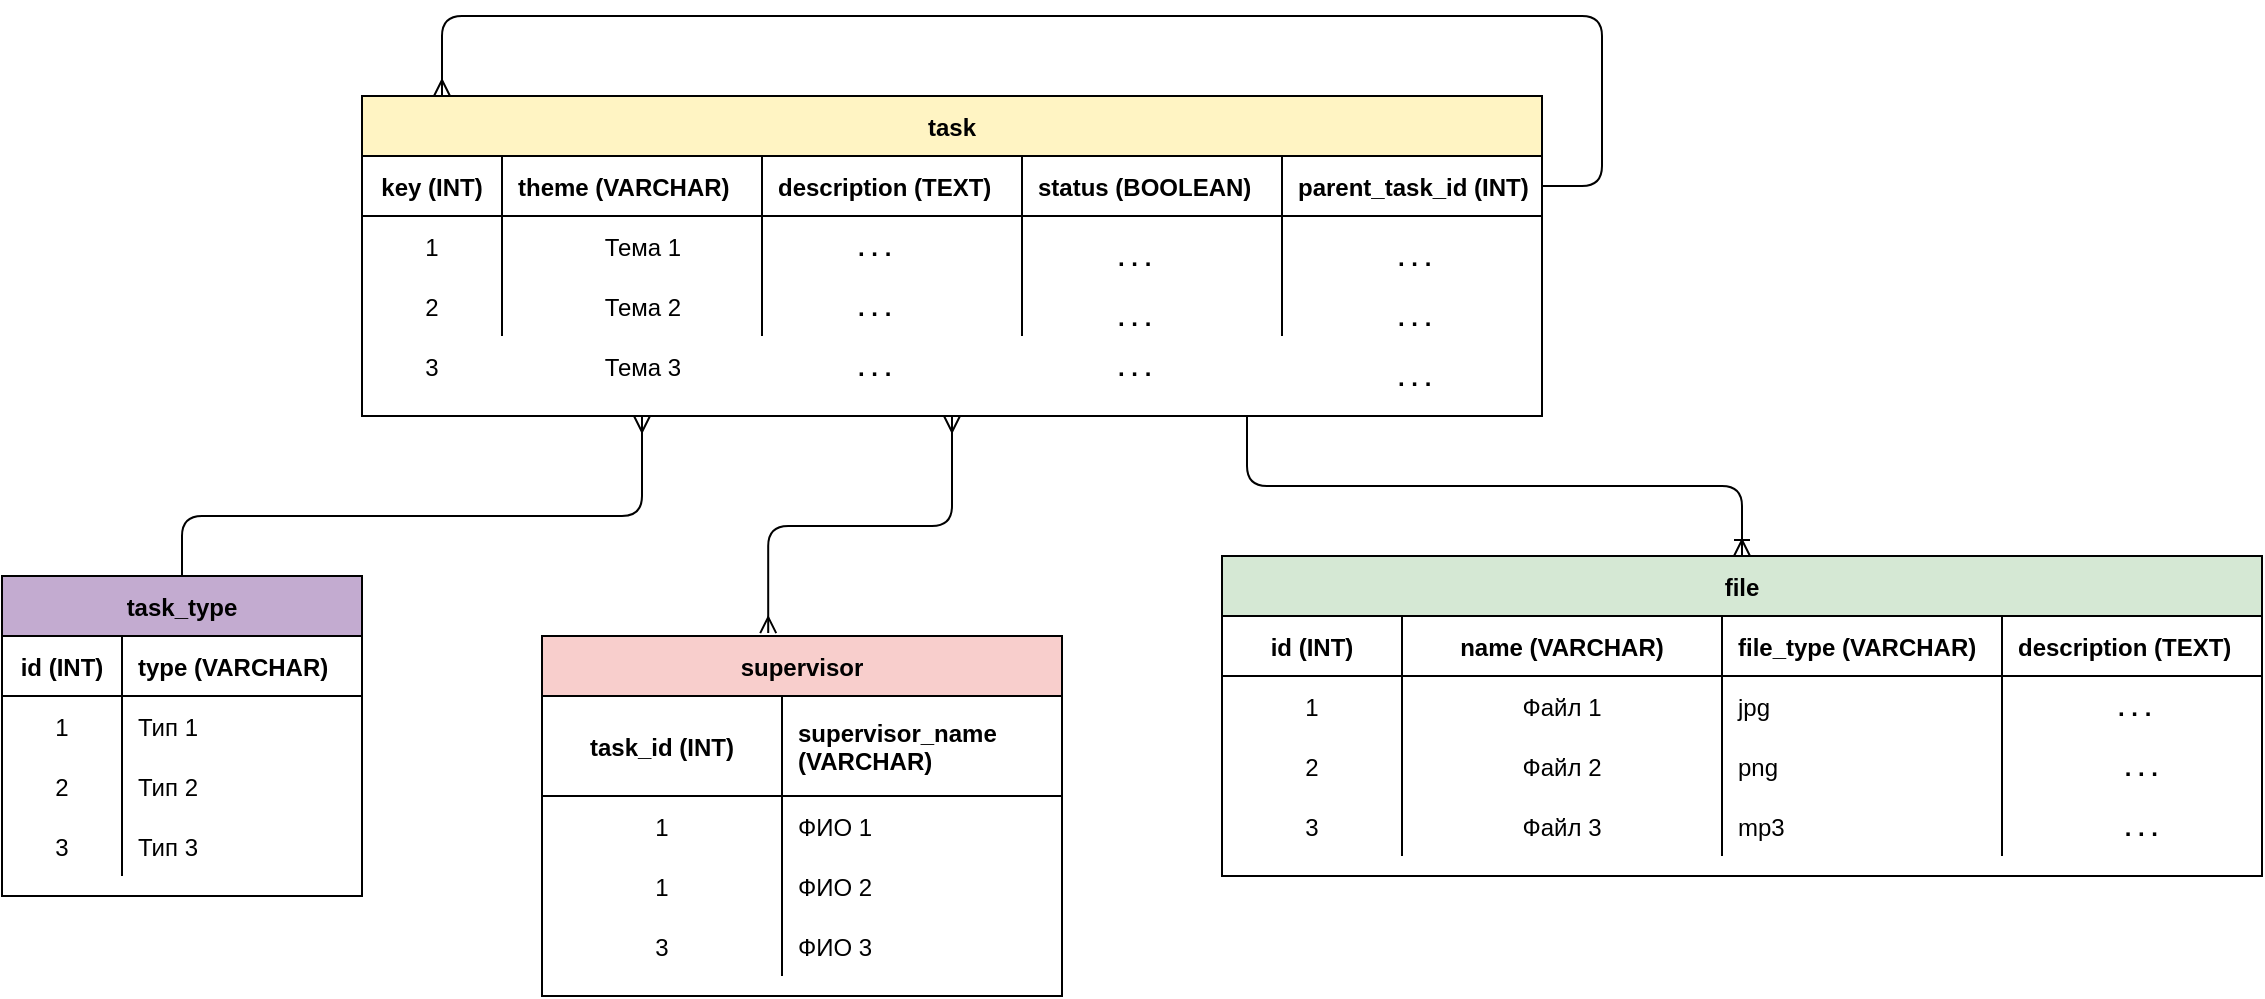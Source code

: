 <mxfile version="13.9.9" type="github">
  <diagram id="R2lEEEUBdFMjLlhIrx00" name="Page-1">
    <mxGraphModel dx="2087" dy="643" grid="1" gridSize="10" guides="1" tooltips="1" connect="1" arrows="1" fold="1" page="1" pageScale="1" pageWidth="850" pageHeight="1100" math="0" shadow="0" extFonts="Permanent Marker^https://fonts.googleapis.com/css?family=Permanent+Marker">
      <root>
        <mxCell id="0" />
        <mxCell id="1" parent="0" />
        <mxCell id="0mPExgUCbpFErJT6cLCA-1" value="task" style="shape=table;startSize=30;container=1;collapsible=1;childLayout=tableLayout;fixedRows=1;rowLines=0;fontStyle=1;align=center;resizeLast=1;fillColor=#FFF4C3;" parent="1" vertex="1">
          <mxGeometry x="-490" y="260" width="590" height="160" as="geometry" />
        </mxCell>
        <mxCell id="0mPExgUCbpFErJT6cLCA-2" value="" style="shape=partialRectangle;collapsible=0;dropTarget=0;pointerEvents=0;fillColor=none;top=0;left=0;bottom=1;right=0;points=[[0,0.5],[1,0.5]];portConstraint=eastwest;" parent="0mPExgUCbpFErJT6cLCA-1" vertex="1">
          <mxGeometry y="30" width="590" height="30" as="geometry" />
        </mxCell>
        <mxCell id="0mPExgUCbpFErJT6cLCA-3" value="key (INT)" style="shape=partialRectangle;connectable=0;fillColor=none;top=0;left=0;bottom=0;right=0;fontStyle=1;overflow=hidden;" parent="0mPExgUCbpFErJT6cLCA-2" vertex="1">
          <mxGeometry width="70" height="30" as="geometry" />
        </mxCell>
        <mxCell id="0mPExgUCbpFErJT6cLCA-4" value="theme (VARCHAR)" style="shape=partialRectangle;connectable=0;fillColor=none;top=0;left=0;bottom=0;right=0;align=left;spacingLeft=6;fontStyle=1;overflow=hidden;" parent="0mPExgUCbpFErJT6cLCA-2" vertex="1">
          <mxGeometry x="70" width="130" height="30" as="geometry" />
        </mxCell>
        <mxCell id="0mPExgUCbpFErJT6cLCA-29" value="description (TEXT)" style="shape=partialRectangle;connectable=0;fillColor=none;top=0;left=0;bottom=0;right=0;align=left;spacingLeft=6;fontStyle=1;overflow=hidden;" parent="0mPExgUCbpFErJT6cLCA-2" vertex="1">
          <mxGeometry x="200" width="130" height="30" as="geometry" />
        </mxCell>
        <mxCell id="0mPExgUCbpFErJT6cLCA-33" value="status (BOOLEAN)" style="shape=partialRectangle;connectable=0;fillColor=none;top=0;left=0;bottom=0;right=0;align=left;spacingLeft=6;fontStyle=1;overflow=hidden;" parent="0mPExgUCbpFErJT6cLCA-2" vertex="1">
          <mxGeometry x="330" width="130" height="30" as="geometry" />
        </mxCell>
        <mxCell id="XjBScIZcEVwvJFe-tU_Z-29" value="parent_task_id (INT)" style="shape=partialRectangle;connectable=0;fillColor=none;top=0;left=0;bottom=0;right=0;align=left;spacingLeft=6;fontStyle=1;overflow=hidden;" vertex="1" parent="0mPExgUCbpFErJT6cLCA-2">
          <mxGeometry x="460" width="130" height="30" as="geometry" />
        </mxCell>
        <mxCell id="0mPExgUCbpFErJT6cLCA-5" value="" style="shape=partialRectangle;collapsible=0;dropTarget=0;pointerEvents=0;fillColor=none;top=0;left=0;bottom=0;right=0;points=[[0,0.5],[1,0.5]];portConstraint=eastwest;" parent="0mPExgUCbpFErJT6cLCA-1" vertex="1">
          <mxGeometry y="60" width="590" height="30" as="geometry" />
        </mxCell>
        <mxCell id="0mPExgUCbpFErJT6cLCA-6" value="1" style="shape=partialRectangle;connectable=0;fillColor=none;top=0;left=0;bottom=0;right=0;editable=1;overflow=hidden;" parent="0mPExgUCbpFErJT6cLCA-5" vertex="1">
          <mxGeometry width="70" height="30" as="geometry" />
        </mxCell>
        <mxCell id="0mPExgUCbpFErJT6cLCA-7" value="             Тема 1" style="shape=partialRectangle;connectable=0;fillColor=none;top=0;left=0;bottom=0;right=0;align=left;spacingLeft=6;overflow=hidden;" parent="0mPExgUCbpFErJT6cLCA-5" vertex="1">
          <mxGeometry x="70" width="130" height="30" as="geometry" />
        </mxCell>
        <mxCell id="0mPExgUCbpFErJT6cLCA-30" style="shape=partialRectangle;connectable=0;fillColor=none;top=0;left=0;bottom=0;right=0;align=left;spacingLeft=6;overflow=hidden;" parent="0mPExgUCbpFErJT6cLCA-5" vertex="1">
          <mxGeometry x="200" width="130" height="30" as="geometry" />
        </mxCell>
        <mxCell id="0mPExgUCbpFErJT6cLCA-34" style="shape=partialRectangle;connectable=0;fillColor=none;top=0;left=0;bottom=0;right=0;align=left;spacingLeft=6;overflow=hidden;" parent="0mPExgUCbpFErJT6cLCA-5" vertex="1">
          <mxGeometry x="330" width="130" height="30" as="geometry" />
        </mxCell>
        <mxCell id="XjBScIZcEVwvJFe-tU_Z-30" style="shape=partialRectangle;connectable=0;fillColor=none;top=0;left=0;bottom=0;right=0;align=left;spacingLeft=6;overflow=hidden;" vertex="1" parent="0mPExgUCbpFErJT6cLCA-5">
          <mxGeometry x="460" width="130" height="30" as="geometry" />
        </mxCell>
        <mxCell id="0mPExgUCbpFErJT6cLCA-11" value="" style="shape=partialRectangle;collapsible=0;dropTarget=0;pointerEvents=0;fillColor=none;top=0;left=0;bottom=0;right=0;points=[[0,0.5],[1,0.5]];portConstraint=eastwest;" parent="0mPExgUCbpFErJT6cLCA-1" vertex="1">
          <mxGeometry y="90" width="590" height="30" as="geometry" />
        </mxCell>
        <mxCell id="0mPExgUCbpFErJT6cLCA-12" value="2" style="shape=partialRectangle;connectable=0;fillColor=none;top=0;left=0;bottom=0;right=0;editable=1;overflow=hidden;" parent="0mPExgUCbpFErJT6cLCA-11" vertex="1">
          <mxGeometry width="70" height="30" as="geometry" />
        </mxCell>
        <mxCell id="0mPExgUCbpFErJT6cLCA-13" value="             Тема 2" style="shape=partialRectangle;connectable=0;fillColor=none;top=0;left=0;bottom=0;right=0;align=left;spacingLeft=6;overflow=hidden;" parent="0mPExgUCbpFErJT6cLCA-11" vertex="1">
          <mxGeometry x="70" width="130" height="30" as="geometry" />
        </mxCell>
        <mxCell id="0mPExgUCbpFErJT6cLCA-32" style="shape=partialRectangle;connectable=0;fillColor=none;top=0;left=0;bottom=0;right=0;align=left;spacingLeft=6;overflow=hidden;" parent="0mPExgUCbpFErJT6cLCA-11" vertex="1">
          <mxGeometry x="200" width="130" height="30" as="geometry" />
        </mxCell>
        <mxCell id="0mPExgUCbpFErJT6cLCA-36" style="shape=partialRectangle;connectable=0;fillColor=none;top=0;left=0;bottom=0;right=0;align=left;spacingLeft=6;overflow=hidden;" parent="0mPExgUCbpFErJT6cLCA-11" vertex="1">
          <mxGeometry x="330" width="130" height="30" as="geometry" />
        </mxCell>
        <mxCell id="XjBScIZcEVwvJFe-tU_Z-31" style="shape=partialRectangle;connectable=0;fillColor=none;top=0;left=0;bottom=0;right=0;align=left;spacingLeft=6;overflow=hidden;" vertex="1" parent="0mPExgUCbpFErJT6cLCA-11">
          <mxGeometry x="460" width="130" height="30" as="geometry" />
        </mxCell>
        <mxCell id="XjBScIZcEVwvJFe-tU_Z-32" value="" style="edgeStyle=orthogonalEdgeStyle;fontSize=12;html=1;endArrow=ERmany;exitX=1;exitY=0.5;exitDx=0;exitDy=0;" edge="1" parent="0mPExgUCbpFErJT6cLCA-1" source="0mPExgUCbpFErJT6cLCA-2" target="0mPExgUCbpFErJT6cLCA-1">
          <mxGeometry width="100" height="100" relative="1" as="geometry">
            <mxPoint x="240" y="210" as="sourcePoint" />
            <mxPoint x="350" as="targetPoint" />
            <Array as="points">
              <mxPoint x="620" y="45" />
              <mxPoint x="620" y="-40" />
              <mxPoint x="40" y="-40" />
            </Array>
          </mxGeometry>
        </mxCell>
        <mxCell id="0mPExgUCbpFErJT6cLCA-51" value="   3" style="shape=partialRectangle;connectable=0;fillColor=none;top=0;left=0;bottom=0;right=0;editable=1;overflow=hidden;" parent="1" vertex="1">
          <mxGeometry x="-480" y="380" width="40" height="30" as="geometry" />
        </mxCell>
        <mxCell id="0mPExgUCbpFErJT6cLCA-52" value="             Тема 3" style="shape=partialRectangle;connectable=0;fillColor=none;top=0;left=0;bottom=0;right=0;align=left;spacingLeft=6;overflow=hidden;" parent="1" vertex="1">
          <mxGeometry x="-420" y="380" width="90" height="30" as="geometry" />
        </mxCell>
        <mxCell id="0mPExgUCbpFErJT6cLCA-53" value="file" style="shape=table;startSize=30;container=1;collapsible=1;childLayout=tableLayout;fixedRows=1;rowLines=0;fontStyle=1;align=center;resizeLast=1;fillColor=#D5E8D4;" parent="1" vertex="1">
          <mxGeometry x="-60" y="490" width="520" height="160" as="geometry" />
        </mxCell>
        <mxCell id="0mPExgUCbpFErJT6cLCA-54" value="" style="shape=partialRectangle;collapsible=0;dropTarget=0;pointerEvents=0;fillColor=none;top=0;left=0;bottom=1;right=0;points=[[0,0.5],[1,0.5]];portConstraint=eastwest;" parent="0mPExgUCbpFErJT6cLCA-53" vertex="1">
          <mxGeometry y="30" width="520" height="30" as="geometry" />
        </mxCell>
        <mxCell id="XjBScIZcEVwvJFe-tU_Z-1" value="id (INT)" style="shape=partialRectangle;connectable=0;fillColor=none;top=0;left=0;bottom=0;right=0;fontStyle=1;overflow=hidden;" vertex="1" parent="0mPExgUCbpFErJT6cLCA-54">
          <mxGeometry width="90" height="30" as="geometry" />
        </mxCell>
        <mxCell id="0mPExgUCbpFErJT6cLCA-55" value="name (VARCHAR)" style="shape=partialRectangle;connectable=0;fillColor=none;top=0;left=0;bottom=0;right=0;fontStyle=1;overflow=hidden;" parent="0mPExgUCbpFErJT6cLCA-54" vertex="1">
          <mxGeometry x="90" width="160" height="30" as="geometry" />
        </mxCell>
        <mxCell id="0mPExgUCbpFErJT6cLCA-56" value="file_type (VARCHAR)" style="shape=partialRectangle;connectable=0;fillColor=none;top=0;left=0;bottom=0;right=0;align=left;spacingLeft=6;fontStyle=1;overflow=hidden;" parent="0mPExgUCbpFErJT6cLCA-54" vertex="1">
          <mxGeometry x="250" width="140" height="30" as="geometry" />
        </mxCell>
        <mxCell id="0mPExgUCbpFErJT6cLCA-66" value="description (TEXT)" style="shape=partialRectangle;connectable=0;fillColor=none;top=0;left=0;bottom=0;right=0;align=left;spacingLeft=6;fontStyle=1;overflow=hidden;" parent="0mPExgUCbpFErJT6cLCA-54" vertex="1">
          <mxGeometry x="390" width="130" height="30" as="geometry" />
        </mxCell>
        <mxCell id="0mPExgUCbpFErJT6cLCA-57" value="" style="shape=partialRectangle;collapsible=0;dropTarget=0;pointerEvents=0;fillColor=none;top=0;left=0;bottom=0;right=0;points=[[0,0.5],[1,0.5]];portConstraint=eastwest;" parent="0mPExgUCbpFErJT6cLCA-53" vertex="1">
          <mxGeometry y="60" width="520" height="30" as="geometry" />
        </mxCell>
        <mxCell id="XjBScIZcEVwvJFe-tU_Z-2" value="1" style="shape=partialRectangle;connectable=0;fillColor=none;top=0;left=0;bottom=0;right=0;editable=1;overflow=hidden;" vertex="1" parent="0mPExgUCbpFErJT6cLCA-57">
          <mxGeometry width="90" height="30" as="geometry" />
        </mxCell>
        <mxCell id="0mPExgUCbpFErJT6cLCA-58" value="Файл 1" style="shape=partialRectangle;connectable=0;fillColor=none;top=0;left=0;bottom=0;right=0;editable=1;overflow=hidden;" parent="0mPExgUCbpFErJT6cLCA-57" vertex="1">
          <mxGeometry x="90" width="160" height="30" as="geometry" />
        </mxCell>
        <mxCell id="0mPExgUCbpFErJT6cLCA-59" value="jpg" style="shape=partialRectangle;connectable=0;fillColor=none;top=0;left=0;bottom=0;right=0;align=left;spacingLeft=6;overflow=hidden;" parent="0mPExgUCbpFErJT6cLCA-57" vertex="1">
          <mxGeometry x="250" width="140" height="30" as="geometry" />
        </mxCell>
        <mxCell id="0mPExgUCbpFErJT6cLCA-67" value="               . . . " style="shape=partialRectangle;connectable=0;fillColor=none;top=0;left=0;bottom=0;right=0;align=left;spacingLeft=6;overflow=hidden;fontStyle=1" parent="0mPExgUCbpFErJT6cLCA-57" vertex="1">
          <mxGeometry x="390" width="130" height="30" as="geometry" />
        </mxCell>
        <mxCell id="0mPExgUCbpFErJT6cLCA-60" value="" style="shape=partialRectangle;collapsible=0;dropTarget=0;pointerEvents=0;fillColor=none;top=0;left=0;bottom=0;right=0;points=[[0,0.5],[1,0.5]];portConstraint=eastwest;" parent="0mPExgUCbpFErJT6cLCA-53" vertex="1">
          <mxGeometry y="90" width="520" height="30" as="geometry" />
        </mxCell>
        <mxCell id="XjBScIZcEVwvJFe-tU_Z-3" value="2" style="shape=partialRectangle;connectable=0;fillColor=none;top=0;left=0;bottom=0;right=0;editable=1;overflow=hidden;" vertex="1" parent="0mPExgUCbpFErJT6cLCA-60">
          <mxGeometry width="90" height="30" as="geometry" />
        </mxCell>
        <mxCell id="0mPExgUCbpFErJT6cLCA-61" value="Файл 2" style="shape=partialRectangle;connectable=0;fillColor=none;top=0;left=0;bottom=0;right=0;editable=1;overflow=hidden;" parent="0mPExgUCbpFErJT6cLCA-60" vertex="1">
          <mxGeometry x="90" width="160" height="30" as="geometry" />
        </mxCell>
        <mxCell id="0mPExgUCbpFErJT6cLCA-62" value="png" style="shape=partialRectangle;connectable=0;fillColor=none;top=0;left=0;bottom=0;right=0;align=left;spacingLeft=6;overflow=hidden;" parent="0mPExgUCbpFErJT6cLCA-60" vertex="1">
          <mxGeometry x="250" width="140" height="30" as="geometry" />
        </mxCell>
        <mxCell id="0mPExgUCbpFErJT6cLCA-68" style="shape=partialRectangle;connectable=0;fillColor=none;top=0;left=0;bottom=0;right=0;align=left;spacingLeft=6;overflow=hidden;" parent="0mPExgUCbpFErJT6cLCA-60" vertex="1">
          <mxGeometry x="390" width="130" height="30" as="geometry" />
        </mxCell>
        <mxCell id="0mPExgUCbpFErJT6cLCA-63" value="" style="shape=partialRectangle;collapsible=0;dropTarget=0;pointerEvents=0;fillColor=none;top=0;left=0;bottom=0;right=0;points=[[0,0.5],[1,0.5]];portConstraint=eastwest;" parent="0mPExgUCbpFErJT6cLCA-53" vertex="1">
          <mxGeometry y="120" width="520" height="30" as="geometry" />
        </mxCell>
        <mxCell id="XjBScIZcEVwvJFe-tU_Z-4" value="3" style="shape=partialRectangle;connectable=0;fillColor=none;top=0;left=0;bottom=0;right=0;editable=1;overflow=hidden;" vertex="1" parent="0mPExgUCbpFErJT6cLCA-63">
          <mxGeometry width="90" height="30" as="geometry" />
        </mxCell>
        <mxCell id="0mPExgUCbpFErJT6cLCA-64" value="Файл 3" style="shape=partialRectangle;connectable=0;fillColor=none;top=0;left=0;bottom=0;right=0;editable=1;overflow=hidden;" parent="0mPExgUCbpFErJT6cLCA-63" vertex="1">
          <mxGeometry x="90" width="160" height="30" as="geometry" />
        </mxCell>
        <mxCell id="0mPExgUCbpFErJT6cLCA-65" value="mp3" style="shape=partialRectangle;connectable=0;fillColor=none;top=0;left=0;bottom=0;right=0;align=left;spacingLeft=6;overflow=hidden;" parent="0mPExgUCbpFErJT6cLCA-63" vertex="1">
          <mxGeometry x="250" width="140" height="30" as="geometry" />
        </mxCell>
        <mxCell id="0mPExgUCbpFErJT6cLCA-69" style="shape=partialRectangle;connectable=0;fillColor=none;top=0;left=0;bottom=0;right=0;align=left;spacingLeft=6;overflow=hidden;" parent="0mPExgUCbpFErJT6cLCA-63" vertex="1">
          <mxGeometry x="390" width="130" height="30" as="geometry" />
        </mxCell>
        <mxCell id="0mPExgUCbpFErJT6cLCA-70" value="supervisor" style="shape=table;startSize=30;container=1;collapsible=1;childLayout=tableLayout;fixedRows=1;rowLines=0;fontStyle=1;align=center;resizeLast=1;fillColor=#F8CECC;" parent="1" vertex="1">
          <mxGeometry x="-400" y="530" width="260" height="180" as="geometry" />
        </mxCell>
        <mxCell id="0mPExgUCbpFErJT6cLCA-71" value="" style="shape=partialRectangle;collapsible=0;dropTarget=0;pointerEvents=0;fillColor=none;top=0;left=0;bottom=1;right=0;points=[[0,0.5],[1,0.5]];portConstraint=eastwest;" parent="0mPExgUCbpFErJT6cLCA-70" vertex="1">
          <mxGeometry y="30" width="260" height="50" as="geometry" />
        </mxCell>
        <mxCell id="0mPExgUCbpFErJT6cLCA-72" value="task_id (INT)" style="shape=partialRectangle;connectable=0;fillColor=none;top=0;left=0;bottom=0;right=0;fontStyle=1;overflow=hidden;" parent="0mPExgUCbpFErJT6cLCA-71" vertex="1">
          <mxGeometry width="120" height="50" as="geometry" />
        </mxCell>
        <mxCell id="0mPExgUCbpFErJT6cLCA-73" value="supervisor_name&#xa;(VARCHAR)" style="shape=partialRectangle;connectable=0;fillColor=none;top=0;left=0;bottom=0;right=0;align=left;spacingLeft=6;fontStyle=1;overflow=hidden;" parent="0mPExgUCbpFErJT6cLCA-71" vertex="1">
          <mxGeometry x="120" width="140" height="50" as="geometry" />
        </mxCell>
        <mxCell id="0mPExgUCbpFErJT6cLCA-74" value="" style="shape=partialRectangle;collapsible=0;dropTarget=0;pointerEvents=0;fillColor=none;top=0;left=0;bottom=0;right=0;points=[[0,0.5],[1,0.5]];portConstraint=eastwest;" parent="0mPExgUCbpFErJT6cLCA-70" vertex="1">
          <mxGeometry y="80" width="260" height="30" as="geometry" />
        </mxCell>
        <mxCell id="0mPExgUCbpFErJT6cLCA-75" value="1" style="shape=partialRectangle;connectable=0;fillColor=none;top=0;left=0;bottom=0;right=0;editable=1;overflow=hidden;" parent="0mPExgUCbpFErJT6cLCA-74" vertex="1">
          <mxGeometry width="120" height="30" as="geometry" />
        </mxCell>
        <mxCell id="0mPExgUCbpFErJT6cLCA-76" value="ФИО 1" style="shape=partialRectangle;connectable=0;fillColor=none;top=0;left=0;bottom=0;right=0;align=left;spacingLeft=6;overflow=hidden;" parent="0mPExgUCbpFErJT6cLCA-74" vertex="1">
          <mxGeometry x="120" width="140" height="30" as="geometry" />
        </mxCell>
        <mxCell id="0mPExgUCbpFErJT6cLCA-77" value="" style="shape=partialRectangle;collapsible=0;dropTarget=0;pointerEvents=0;fillColor=none;top=0;left=0;bottom=0;right=0;points=[[0,0.5],[1,0.5]];portConstraint=eastwest;" parent="0mPExgUCbpFErJT6cLCA-70" vertex="1">
          <mxGeometry y="110" width="260" height="30" as="geometry" />
        </mxCell>
        <mxCell id="0mPExgUCbpFErJT6cLCA-78" value="1" style="shape=partialRectangle;connectable=0;fillColor=none;top=0;left=0;bottom=0;right=0;editable=1;overflow=hidden;" parent="0mPExgUCbpFErJT6cLCA-77" vertex="1">
          <mxGeometry width="120" height="30" as="geometry" />
        </mxCell>
        <mxCell id="0mPExgUCbpFErJT6cLCA-79" value="ФИО 2" style="shape=partialRectangle;connectable=0;fillColor=none;top=0;left=0;bottom=0;right=0;align=left;spacingLeft=6;overflow=hidden;" parent="0mPExgUCbpFErJT6cLCA-77" vertex="1">
          <mxGeometry x="120" width="140" height="30" as="geometry" />
        </mxCell>
        <mxCell id="0mPExgUCbpFErJT6cLCA-80" value="" style="shape=partialRectangle;collapsible=0;dropTarget=0;pointerEvents=0;fillColor=none;top=0;left=0;bottom=0;right=0;points=[[0,0.5],[1,0.5]];portConstraint=eastwest;" parent="0mPExgUCbpFErJT6cLCA-70" vertex="1">
          <mxGeometry y="140" width="260" height="30" as="geometry" />
        </mxCell>
        <mxCell id="0mPExgUCbpFErJT6cLCA-81" value="3" style="shape=partialRectangle;connectable=0;fillColor=none;top=0;left=0;bottom=0;right=0;editable=1;overflow=hidden;" parent="0mPExgUCbpFErJT6cLCA-80" vertex="1">
          <mxGeometry width="120" height="30" as="geometry" />
        </mxCell>
        <mxCell id="0mPExgUCbpFErJT6cLCA-82" value="ФИО 3" style="shape=partialRectangle;connectable=0;fillColor=none;top=0;left=0;bottom=0;right=0;align=left;spacingLeft=6;overflow=hidden;" parent="0mPExgUCbpFErJT6cLCA-80" vertex="1">
          <mxGeometry x="120" width="140" height="30" as="geometry" />
        </mxCell>
        <mxCell id="0mPExgUCbpFErJT6cLCA-83" value="" style="fontSize=12;html=1;endArrow=ERoneToMany;entryX=0.5;entryY=0;entryDx=0;entryDy=0;edgeStyle=elbowEdgeStyle;elbow=vertical;exitX=0.75;exitY=1;exitDx=0;exitDy=0;" parent="1" target="0mPExgUCbpFErJT6cLCA-53" edge="1" source="0mPExgUCbpFErJT6cLCA-1">
          <mxGeometry width="100" height="100" relative="1" as="geometry">
            <mxPoint x="-200" y="420" as="sourcePoint" />
            <mxPoint x="-60" y="400" as="targetPoint" />
          </mxGeometry>
        </mxCell>
        <mxCell id="0mPExgUCbpFErJT6cLCA-85" value="" style="edgeStyle=orthogonalEdgeStyle;fontSize=12;html=1;endArrow=ERmany;startArrow=ERmany;exitX=0.435;exitY=-0.008;exitDx=0;exitDy=0;exitPerimeter=0;entryX=0.5;entryY=1;entryDx=0;entryDy=0;" parent="1" source="0mPExgUCbpFErJT6cLCA-70" target="0mPExgUCbpFErJT6cLCA-1" edge="1">
          <mxGeometry width="100" height="100" relative="1" as="geometry">
            <mxPoint x="-180" y="500" as="sourcePoint" />
            <mxPoint x="-80" y="400" as="targetPoint" />
          </mxGeometry>
        </mxCell>
        <mxCell id="XjBScIZcEVwvJFe-tU_Z-5" value="task_type" style="shape=table;startSize=30;container=1;collapsible=1;childLayout=tableLayout;fixedRows=1;rowLines=0;fontStyle=1;align=center;resizeLast=1;fillColor=#C3ABD0;" vertex="1" parent="1">
          <mxGeometry x="-670" y="500" width="180" height="160" as="geometry" />
        </mxCell>
        <mxCell id="XjBScIZcEVwvJFe-tU_Z-6" value="" style="shape=partialRectangle;collapsible=0;dropTarget=0;pointerEvents=0;fillColor=none;top=0;left=0;bottom=1;right=0;points=[[0,0.5],[1,0.5]];portConstraint=eastwest;" vertex="1" parent="XjBScIZcEVwvJFe-tU_Z-5">
          <mxGeometry y="30" width="180" height="30" as="geometry" />
        </mxCell>
        <mxCell id="XjBScIZcEVwvJFe-tU_Z-7" value="id (INT)" style="shape=partialRectangle;connectable=0;fillColor=none;top=0;left=0;bottom=0;right=0;fontStyle=1;overflow=hidden;" vertex="1" parent="XjBScIZcEVwvJFe-tU_Z-6">
          <mxGeometry width="60" height="30" as="geometry" />
        </mxCell>
        <mxCell id="XjBScIZcEVwvJFe-tU_Z-8" value="type (VARCHAR)" style="shape=partialRectangle;connectable=0;fillColor=none;top=0;left=0;bottom=0;right=0;align=left;spacingLeft=6;fontStyle=1;overflow=hidden;" vertex="1" parent="XjBScIZcEVwvJFe-tU_Z-6">
          <mxGeometry x="60" width="120" height="30" as="geometry" />
        </mxCell>
        <mxCell id="XjBScIZcEVwvJFe-tU_Z-9" value="" style="shape=partialRectangle;collapsible=0;dropTarget=0;pointerEvents=0;fillColor=none;top=0;left=0;bottom=0;right=0;points=[[0,0.5],[1,0.5]];portConstraint=eastwest;" vertex="1" parent="XjBScIZcEVwvJFe-tU_Z-5">
          <mxGeometry y="60" width="180" height="30" as="geometry" />
        </mxCell>
        <mxCell id="XjBScIZcEVwvJFe-tU_Z-10" value="1" style="shape=partialRectangle;connectable=0;fillColor=none;top=0;left=0;bottom=0;right=0;editable=1;overflow=hidden;" vertex="1" parent="XjBScIZcEVwvJFe-tU_Z-9">
          <mxGeometry width="60" height="30" as="geometry" />
        </mxCell>
        <mxCell id="XjBScIZcEVwvJFe-tU_Z-11" value="Тип 1" style="shape=partialRectangle;connectable=0;fillColor=none;top=0;left=0;bottom=0;right=0;align=left;spacingLeft=6;overflow=hidden;" vertex="1" parent="XjBScIZcEVwvJFe-tU_Z-9">
          <mxGeometry x="60" width="120" height="30" as="geometry" />
        </mxCell>
        <mxCell id="XjBScIZcEVwvJFe-tU_Z-12" value="" style="shape=partialRectangle;collapsible=0;dropTarget=0;pointerEvents=0;fillColor=none;top=0;left=0;bottom=0;right=0;points=[[0,0.5],[1,0.5]];portConstraint=eastwest;" vertex="1" parent="XjBScIZcEVwvJFe-tU_Z-5">
          <mxGeometry y="90" width="180" height="30" as="geometry" />
        </mxCell>
        <mxCell id="XjBScIZcEVwvJFe-tU_Z-13" value="2" style="shape=partialRectangle;connectable=0;fillColor=none;top=0;left=0;bottom=0;right=0;editable=1;overflow=hidden;" vertex="1" parent="XjBScIZcEVwvJFe-tU_Z-12">
          <mxGeometry width="60" height="30" as="geometry" />
        </mxCell>
        <mxCell id="XjBScIZcEVwvJFe-tU_Z-14" value="Тип 2" style="shape=partialRectangle;connectable=0;fillColor=none;top=0;left=0;bottom=0;right=0;align=left;spacingLeft=6;overflow=hidden;" vertex="1" parent="XjBScIZcEVwvJFe-tU_Z-12">
          <mxGeometry x="60" width="120" height="30" as="geometry" />
        </mxCell>
        <mxCell id="XjBScIZcEVwvJFe-tU_Z-15" value="" style="shape=partialRectangle;collapsible=0;dropTarget=0;pointerEvents=0;fillColor=none;top=0;left=0;bottom=0;right=0;points=[[0,0.5],[1,0.5]];portConstraint=eastwest;" vertex="1" parent="XjBScIZcEVwvJFe-tU_Z-5">
          <mxGeometry y="120" width="180" height="30" as="geometry" />
        </mxCell>
        <mxCell id="XjBScIZcEVwvJFe-tU_Z-16" value="3" style="shape=partialRectangle;connectable=0;fillColor=none;top=0;left=0;bottom=0;right=0;editable=1;overflow=hidden;" vertex="1" parent="XjBScIZcEVwvJFe-tU_Z-15">
          <mxGeometry width="60" height="30" as="geometry" />
        </mxCell>
        <mxCell id="XjBScIZcEVwvJFe-tU_Z-17" value="Тип 3" style="shape=partialRectangle;connectable=0;fillColor=none;top=0;left=0;bottom=0;right=0;align=left;spacingLeft=6;overflow=hidden;" vertex="1" parent="XjBScIZcEVwvJFe-tU_Z-15">
          <mxGeometry x="60" width="120" height="30" as="geometry" />
        </mxCell>
        <mxCell id="XjBScIZcEVwvJFe-tU_Z-19" value="" style="edgeStyle=orthogonalEdgeStyle;fontSize=12;html=1;endArrow=ERmany;exitX=0.5;exitY=0;exitDx=0;exitDy=0;" edge="1" parent="1" source="XjBScIZcEVwvJFe-tU_Z-5">
          <mxGeometry width="100" height="100" relative="1" as="geometry">
            <mxPoint x="-200" y="640" as="sourcePoint" />
            <mxPoint x="-350" y="420" as="targetPoint" />
            <Array as="points">
              <mxPoint x="-580" y="470" />
              <mxPoint x="-350" y="470" />
            </Array>
          </mxGeometry>
        </mxCell>
        <mxCell id="XjBScIZcEVwvJFe-tU_Z-20" value="             . . . " style="shape=partialRectangle;connectable=0;fillColor=none;top=0;left=0;bottom=0;right=0;align=left;spacingLeft=6;overflow=hidden;fontStyle=1" vertex="1" parent="1">
          <mxGeometry x="340" y="580" width="120" height="30" as="geometry" />
        </mxCell>
        <mxCell id="XjBScIZcEVwvJFe-tU_Z-21" value="             . . . " style="shape=partialRectangle;connectable=0;fillColor=none;top=0;left=0;bottom=0;right=0;align=left;spacingLeft=6;overflow=hidden;fontStyle=1" vertex="1" parent="1">
          <mxGeometry x="340" y="610" width="120" height="30" as="geometry" />
        </mxCell>
        <mxCell id="XjBScIZcEVwvJFe-tU_Z-23" value="            . . . " style="shape=partialRectangle;connectable=0;fillColor=none;top=0;left=0;bottom=0;right=0;align=left;spacingLeft=6;overflow=hidden;fontStyle=1" vertex="1" parent="1">
          <mxGeometry x="-290" y="320" width="120" height="30" as="geometry" />
        </mxCell>
        <mxCell id="XjBScIZcEVwvJFe-tU_Z-24" value="            . . . " style="shape=partialRectangle;connectable=0;fillColor=none;top=0;left=0;bottom=0;right=0;align=left;spacingLeft=6;overflow=hidden;fontStyle=1" vertex="1" parent="1">
          <mxGeometry x="-290" y="350" width="120" height="30" as="geometry" />
        </mxCell>
        <mxCell id="XjBScIZcEVwvJFe-tU_Z-25" value="            . . . " style="shape=partialRectangle;connectable=0;fillColor=none;top=0;left=0;bottom=0;right=0;align=left;spacingLeft=6;overflow=hidden;fontStyle=1" vertex="1" parent="1">
          <mxGeometry x="-290" y="380" width="120" height="30" as="geometry" />
        </mxCell>
        <mxCell id="XjBScIZcEVwvJFe-tU_Z-26" value="            . . . " style="shape=partialRectangle;connectable=0;fillColor=none;top=0;left=0;bottom=0;right=0;align=left;spacingLeft=6;overflow=hidden;fontStyle=1" vertex="1" parent="1">
          <mxGeometry x="-160" y="325" width="120" height="30" as="geometry" />
        </mxCell>
        <mxCell id="XjBScIZcEVwvJFe-tU_Z-27" value="            . . . " style="shape=partialRectangle;connectable=0;fillColor=none;top=0;left=0;bottom=0;right=0;align=left;spacingLeft=6;overflow=hidden;fontStyle=1" vertex="1" parent="1">
          <mxGeometry x="-160" y="355" width="120" height="30" as="geometry" />
        </mxCell>
        <mxCell id="XjBScIZcEVwvJFe-tU_Z-28" value="            . . . " style="shape=partialRectangle;connectable=0;fillColor=none;top=0;left=0;bottom=0;right=0;align=left;spacingLeft=6;overflow=hidden;fontStyle=1" vertex="1" parent="1">
          <mxGeometry x="-160" y="380" width="120" height="30" as="geometry" />
        </mxCell>
        <mxCell id="XjBScIZcEVwvJFe-tU_Z-33" value="            . . . " style="shape=partialRectangle;connectable=0;fillColor=none;top=0;left=0;bottom=0;right=0;align=left;spacingLeft=6;overflow=hidden;fontStyle=1" vertex="1" parent="1">
          <mxGeometry x="-20" y="325" width="120" height="30" as="geometry" />
        </mxCell>
        <mxCell id="XjBScIZcEVwvJFe-tU_Z-34" value="            . . . " style="shape=partialRectangle;connectable=0;fillColor=none;top=0;left=0;bottom=0;right=0;align=left;spacingLeft=6;overflow=hidden;fontStyle=1" vertex="1" parent="1">
          <mxGeometry x="-20" y="355" width="120" height="30" as="geometry" />
        </mxCell>
        <mxCell id="XjBScIZcEVwvJFe-tU_Z-35" value="            . . . " style="shape=partialRectangle;connectable=0;fillColor=none;top=0;left=0;bottom=0;right=0;align=left;spacingLeft=6;overflow=hidden;fontStyle=1" vertex="1" parent="1">
          <mxGeometry x="-20" y="385" width="120" height="30" as="geometry" />
        </mxCell>
      </root>
    </mxGraphModel>
  </diagram>
</mxfile>
